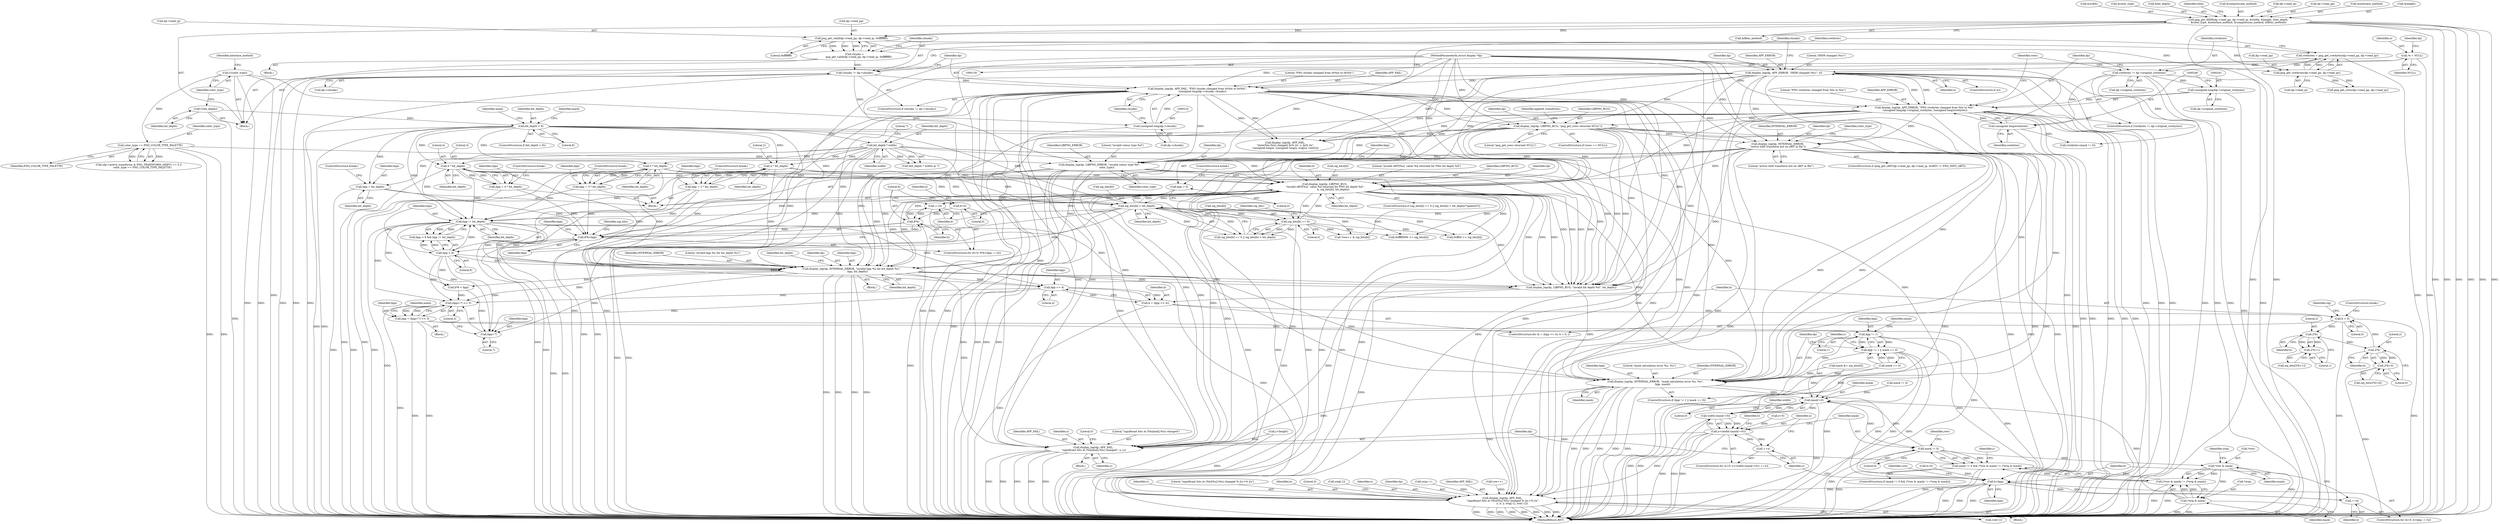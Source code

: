 digraph "1_Android_9d4853418ab2f754c2b63e091c29c5529b8b86ca_21@del" {
"1000592" [label="(Call,bpp >> 4)"];
"1000574" [label="(Call,bpp != bit_depth)"];
"1000571" [label="(Call,bpp < 8)"];
"1000540" [label="(Call,8*b<bpp)"];
"1000541" [label="(Call,8*b)"];
"1000545" [label="(Call,++b)"];
"1000560" [label="(Call,display_log(dp, LIBPNG_BUG,\n \"invalid sBIT[%u]  value %d returned for PNG bit depth %d\",\n                     b, sig_bits[b], bit_depth))"];
"1000188" [label="(Call,display_log(dp, APP_ERROR, \"IHDR changed (%s)\", e))"];
"1000131" [label="(MethodParameterIn,struct display *dp)"];
"1000143" [label="(Call,*e = NULL)"];
"1000421" [label="(Call,display_log(dp, INTERNAL_ERROR,\n \"active shift transform but no sBIT in file\"))"];
"1000211" [label="(Call,display_log(dp, APP_FAIL, \"PNG chunks changed from 0x%lx to 0x%lx\",\n             (unsigned long)dp->chunks, chunks))"];
"1000215" [label="(Call,(unsigned long)dp->chunks)"];
"1000206" [label="(Call,chunks != dp->chunks)"];
"1000195" [label="(Call,chunks =\n          png_get_valid(dp->read_pp, dp->read_ip, 0xffffffff))"];
"1000197" [label="(Call,png_get_valid(dp->read_pp, dp->read_ip, 0xffffffff))"];
"1000146" [label="(Call,png_get_IHDR(dp->read_pp, dp->read_ip, &width, &height, &bit_depth,\n &color_type, &interlace_method, &compression_method, &filter_method))"];
"1000236" [label="(Call,display_log(dp, APP_ERROR, \"PNG rowbytes changed from %lu to %lu\",\n (unsigned long)dp->original_rowbytes, (unsigned long)rowbytes))"];
"1000240" [label="(Call,(unsigned long)dp->original_rowbytes)"];
"1000231" [label="(Call,rowbytes != dp->original_rowbytes)"];
"1000221" [label="(Call,rowbytes = png_get_rowbytes(dp->read_pp, dp->read_ip))"];
"1000223" [label="(Call,png_get_rowbytes(dp->read_pp, dp->read_ip))"];
"1000245" [label="(Call,(unsigned long)rowbytes)"];
"1000284" [label="(Call,display_log(dp, LIBPNG_BUG, \"png_get_rows returned NULL\"))"];
"1000525" [label="(Call,display_log(dp, LIBPNG_ERROR, \"invalid colour type %d\",\n                  color_type))"];
"1000303" [label="(Call,color_type == PNG_COLOR_TYPE_PALETTE)"];
"1000178" [label="(Call,C(color_type))"];
"1000555" [label="(Call,sig_bits[b] > bit_depth)"];
"1000550" [label="(Call,sig_bits[b] == 0)"];
"1000457" [label="(Call,2 * bit_depth)"];
"1000261" [label="(Call,bit_depth < 8)"];
"1000176" [label="(Call,C(bit_depth))"];
"1000272" [label="(Call,bit_depth * width)"];
"1000520" [label="(Call,4 * bit_depth)"];
"1000485" [label="(Call,3 * bit_depth)"];
"1000537" [label="(Call,b=0)"];
"1000436" [label="(Call,bpp = bit_depth)"];
"1000530" [label="(Call,bpp = 0)"];
"1000518" [label="(Call,bpp = 4 * bit_depth)"];
"1000455" [label="(Call,bpp = 2 * bit_depth)"];
"1000483" [label="(Call,bpp = 3 * bit_depth)"];
"1000578" [label="(Call,display_log(dp, INTERNAL_ERROR, \"invalid bpp %u for bit_depth %u\",\n               bpp, bit_depth))"];
"1000590" [label="(Call,b = (bpp >> 4))"];
"1000595" [label="(Call,b > 0)"];
"1000613" [label="(Call,2*b)"];
"1000612" [label="(Call,2*b+1)"];
"1000624" [label="(Call,2*b)"];
"1000623" [label="(Call,2*b+0)"];
"1000729" [label="(Call,(bpp+7) >> 3)"];
"1000727" [label="(Call,bpp = (bpp+7) >> 3)"];
"1000746" [label="(Call,bpp != 1)"];
"1000745" [label="(Call,bpp != 1 || mask == 0)"];
"1000752" [label="(Call,display_log(dp, INTERNAL_ERROR, \"mask calculation error %u, %u\",\n                  bpp, mask))"];
"1000791" [label="(Call,mask!=0)"];
"1000789" [label="(Call,width-(mask!=0))"];
"1000787" [label="(Call,x<(width-(mask!=0)))"];
"1000794" [label="(Call,++x)"];
"1000825" [label="(Call,display_log(dp, APP_FAIL,\n \"significant bits at (%lu[%u],%lu) changed %.2x->%.2x\",\n                        x, b, y, orig[-1], row[-1]))"];
"1000857" [label="(Call,display_log(dp, APP_FAIL,\n \"significant bits at (%lu[end],%lu) changed\", x, y))"];
"1000844" [label="(Call,mask != 0)"];
"1000843" [label="(Call,mask != 0 && (*row & mask) != (*orig & mask))"];
"1000848" [label="(Call,*row & mask)"];
"1000847" [label="(Call,(*row & mask) != (*orig & mask))"];
"1000852" [label="(Call,*orig & mask)"];
"1000802" [label="(Call,b<bpp)"];
"1000805" [label="(Call,++b)"];
"1000730" [label="(Call,bpp+7)"];
"1000766" [label="(Identifier,y)"];
"1000736" [label="(Identifier,mask)"];
"1000790" [label="(Identifier,width)"];
"1000859" [label="(Identifier,APP_FAIL)"];
"1000145" [label="(Identifier,NULL)"];
"1000262" [label="(Identifier,bit_depth)"];
"1000857" [label="(Call,display_log(dp, APP_FAIL,\n \"significant bits at (%lu[end],%lu) changed\", x, y))"];
"1000424" [label="(Literal,\"active shift transform but no sBIT in file\")"];
"1000215" [label="(Call,(unsigned long)dp->chunks)"];
"1000193" [label="(Block,)"];
"1000201" [label="(Call,dp->read_ip)"];
"1000275" [label="(Literal,7)"];
"1000828" [label="(Literal,\"significant bits at (%lu[%u],%lu) changed %.2x->%.2x\")"];
"1000830" [label="(Identifier,b)"];
"1000841" [label="(Literal,0)"];
"1000272" [label="(Call,bit_depth * width)"];
"1000597" [label="(Literal,0)"];
"1000754" [label="(Identifier,INTERNAL_ERROR)"];
"1000576" [label="(Identifier,bit_depth)"];
"1000621" [label="(Call,sig_bits[2*b+0])"];
"1000530" [label="(Call,bpp = 0)"];
"1000639" [label="(Call,b*8 < bpp)"];
"1000580" [label="(Identifier,INTERNAL_ERROR)"];
"1000525" [label="(Call,display_log(dp, LIBPNG_ERROR, \"invalid colour type %d\",\n                  color_type))"];
"1000795" [label="(Identifier,x)"];
"1000574" [label="(Call,bpp != bit_depth)"];
"1000284" [label="(Call,display_log(dp, LIBPNG_BUG, \"png_get_rows returned NULL\"))"];
"1000798" [label="(ControlStructure,for (b=0; b<bpp; ++b))"];
"1000205" [label="(ControlStructure,if (chunks != dp->chunks))"];
"1000578" [label="(Call,display_log(dp, INTERNAL_ERROR, \"invalid bpp %u for bit_depth %u\",\n               bpp, bit_depth))"];
"1000153" [label="(Call,&width)"];
"1000231" [label="(Call,rowbytes != dp->original_rowbytes)"];
"1000529" [label="(Identifier,color_type)"];
"1000572" [label="(Identifier,bpp)"];
"1000564" [label="(Identifier,b)"];
"1000824" [label="(Block,)"];
"1000843" [label="(Call,mask != 0 && (*row & mask) != (*orig & mask))"];
"1000592" [label="(Call,bpp >> 4)"];
"1000196" [label="(Identifier,chunks)"];
"1000195" [label="(Call,chunks =\n          png_get_valid(dp->read_pp, dp->read_ip, 0xffffffff))"];
"1000540" [label="(Call,8*b<bpp)"];
"1000292" [label="(Identifier,applied_transforms)"];
"1000458" [label="(Literal,2)"];
"1000260" [label="(ControlStructure,if (bit_depth < 8))"];
"1000601" [label="(Identifier,sig)"];
"1000744" [label="(ControlStructure,if (bpp != 1 || mask == 0))"];
"1000728" [label="(Identifier,bpp)"];
"1000240" [label="(Call,(unsigned long)dp->original_rowbytes)"];
"1000858" [label="(Identifier,dp)"];
"1000188" [label="(Call,display_log(dp, APP_ERROR, \"IHDR changed (%s)\", e))"];
"1000749" [label="(Call,mask == 0)"];
"1000295" [label="(Call,(dp->active_transforms & PNG_TRANSFORM_SHIFT) == 0 ||\n         color_type == PNG_COLOR_TYPE_PALETTE)"];
"1000633" [label="(ControlStructure,break;)"];
"1000613" [label="(Call,2*b)"];
"1000627" [label="(Literal,0)"];
"1000756" [label="(Identifier,bpp)"];
"1000286" [label="(Identifier,LIBPNG_BUG)"];
"1000730" [label="(Call,bpp+7)"];
"1000224" [label="(Call,dp->read_pp)"];
"1000460" [label="(ControlStructure,break;)"];
"1000855" [label="(Identifier,mask)"];
"1000595" [label="(Call,b > 0)"];
"1000287" [label="(Literal,\"png_get_rows returned NULL\")"];
"1000813" [label="(Identifier,row)"];
"1000148" [label="(Identifier,dp)"];
"1000787" [label="(Call,x<(width-(mask!=0)))"];
"1000222" [label="(Identifier,rowbytes)"];
"1000549" [label="(Call,sig_bits[b] == 0 || sig_bits[b] > bit_depth)"];
"1000747" [label="(Identifier,bpp)"];
"1000832" [label="(Call,orig[-1])"];
"1000338" [label="(Call,rowbytes-(mask != 0))"];
"1000543" [label="(Identifier,b)"];
"1000146" [label="(Call,png_get_IHDR(dp->read_pp, dp->read_ip, &width, &height, &bit_depth,\n &color_type, &interlace_method, &compression_method, &filter_method))"];
"1000159" [label="(Call,&color_type)"];
"1000179" [label="(Identifier,color_type)"];
"1000614" [label="(Literal,2)"];
"1000157" [label="(Call,&bit_depth)"];
"1000733" [label="(Literal,3)"];
"1000143" [label="(Call,*e = NULL)"];
"1000178" [label="(Call,C(color_type))"];
"1000829" [label="(Identifier,x)"];
"1000727" [label="(Call,bpp = (bpp+7) >> 3)"];
"1000544" [label="(Identifier,bpp)"];
"1000242" [label="(Call,dp->original_rowbytes)"];
"1000208" [label="(Call,dp->chunks)"];
"1000861" [label="(Identifier,x)"];
"1000806" [label="(Identifier,b)"];
"1000438" [label="(Identifier,bit_depth)"];
"1000131" [label="(MethodParameterIn,struct display *dp)"];
"1000169" [label="(Identifier,item)"];
"1000554" [label="(Literal,0)"];
"1000551" [label="(Call,sig_bits[b])"];
"1000266" [label="(Identifier,mask)"];
"1000788" [label="(Identifier,x)"];
"1000810" [label="(Call,*row++ & sig_bits[b])"];
"1000847" [label="(Call,(*row & mask) != (*orig & mask))"];
"1000755" [label="(Literal,\"mask calculation error %u, %u\")"];
"1000793" [label="(Literal,0)"];
"1000625" [label="(Literal,2)"];
"1000426" [label="(Identifier,color_type)"];
"1000799" [label="(Call,b=0)"];
"1000581" [label="(Literal,\"invalid bpp %u for bit_depth %u\")"];
"1000836" [label="(Call,row[-1])"];
"1000568" [label="(Identifier,bit_depth)"];
"1000457" [label="(Call,2 * bit_depth)"];
"1000624" [label="(Call,2*b)"];
"1000214" [label="(Literal,\"PNG chunks changed from 0x%lx to 0x%lx\")"];
"1000760" [label="(Identifier,y)"];
"1000304" [label="(Identifier,color_type)"];
"1000735" [label="(Call,mask != 0)"];
"1000181" [label="(Identifier,interlace_method)"];
"1000483" [label="(Call,bpp = 3 * bit_depth)"];
"1000864" [label="(Literal,0)"];
"1000548" [label="(ControlStructure,if (sig_bits[b] == 0 || sig_bits[b] > bit_depth/*!palette*/))"];
"1000459" [label="(Identifier,bit_depth)"];
"1000860" [label="(Literal,\"significant bits at (%lu[end],%lu) changed\")"];
"1000616" [label="(Literal,1)"];
"1000251" [label="(Identifier,rows)"];
"1000556" [label="(Call,sig_bits[b])"];
"1000261" [label="(Call,bit_depth < 8)"];
"1000615" [label="(Identifier,b)"];
"1000421" [label="(Call,display_log(dp, INTERNAL_ERROR,\n \"active shift transform but no sBIT in file\"))"];
"1000232" [label="(Identifier,rowbytes)"];
"1000753" [label="(Identifier,dp)"];
"1000485" [label="(Call,3 * bit_depth)"];
"1000789" [label="(Call,width-(mask!=0))"];
"1000825" [label="(Call,display_log(dp, APP_FAIL,\n \"significant bits at (%lu[%u],%lu) changed %.2x->%.2x\",\n                        x, b, y, orig[-1], row[-1]))"];
"1000236" [label="(Call,display_log(dp, APP_ERROR, \"PNG rowbytes changed from %lu to %lu\",\n (unsigned long)dp->original_rowbytes, (unsigned long)rowbytes))"];
"1000198" [label="(Call,dp->read_pp)"];
"1000851" [label="(Identifier,mask)"];
"1000853" [label="(Call,*orig)"];
"1000826" [label="(Identifier,dp)"];
"1000819" [label="(Call,orig++)"];
"1000271" [label="(Call,(bit_depth * width) & 7)"];
"1000305" [label="(Identifier,PNG_COLOR_TYPE_PALETTE)"];
"1000583" [label="(Identifier,bit_depth)"];
"1000528" [label="(Literal,\"invalid colour type %d\")"];
"1000850" [label="(Identifier,row)"];
"1000197" [label="(Call,png_get_valid(dp->read_pp, dp->read_ip, 0xffffffff))"];
"1000247" [label="(Identifier,rowbytes)"];
"1000280" [label="(ControlStructure,if (rows == NULL))"];
"1000604" [label="(Call,0xffff0000 >> sig_bits[b])"];
"1000623" [label="(Call,2*b+0)"];
"1000206" [label="(Call,chunks != dp->chunks)"];
"1000844" [label="(Call,mask != 0)"];
"1000827" [label="(Identifier,APP_FAIL)"];
"1000812" [label="(Call,row++)"];
"1000538" [label="(Identifier,b)"];
"1000536" [label="(ControlStructure,for (b=0; 8*b<bpp; ++b))"];
"1000484" [label="(Identifier,bpp)"];
"1000846" [label="(Literal,0)"];
"1000439" [label="(ControlStructure,break;)"];
"1000409" [label="(ControlStructure,if (png_get_sBIT(dp->read_pp, dp->read_ip, &sBIT) != PNG_INFO_sBIT))"];
"1000165" [label="(Call,&filter_method)"];
"1000486" [label="(Literal,3)"];
"1000211" [label="(Call,display_log(dp, APP_FAIL, \"PNG chunks changed from 0x%lx to 0x%lx\",\n             (unsigned long)dp->chunks, chunks))"];
"1000278" [label="(Identifier,mask)"];
"1000220" [label="(Identifier,chunks)"];
"1000207" [label="(Identifier,chunks)"];
"1000238" [label="(Identifier,APP_ERROR)"];
"1000577" [label="(Block,)"];
"1000585" [label="(Identifier,bit_depth)"];
"1000190" [label="(Identifier,APP_ERROR)"];
"1000204" [label="(Literal,0xffffffff)"];
"1000523" [label="(ControlStructure,break;)"];
"1000589" [label="(ControlStructure,for (b = (bpp >> 4); b > 0; ))"];
"1000427" [label="(Block,)"];
"1000571" [label="(Call,bpp < 8)"];
"1000542" [label="(Literal,8)"];
"1000423" [label="(Identifier,INTERNAL_ERROR)"];
"1000163" [label="(Call,&compression_method)"];
"1000555" [label="(Call,sig_bits[b] > bit_depth)"];
"1000748" [label="(Literal,1)"];
"1000596" [label="(Identifier,b)"];
"1000745" [label="(Call,bpp != 1 || mask == 0)"];
"1000573" [label="(Literal,8)"];
"1000192" [label="(Identifier,e)"];
"1000533" [label="(ControlStructure,break;)"];
"1000531" [label="(Identifier,bpp)"];
"1000565" [label="(Call,sig_bits[b])"];
"1000223" [label="(Call,png_get_rowbytes(dp->read_pp, dp->read_ip))"];
"1000191" [label="(Literal,\"IHDR changed (%s)\")"];
"1000150" [label="(Call,dp->read_ip)"];
"1000579" [label="(Identifier,dp)"];
"1000593" [label="(Identifier,bpp)"];
"1000746" [label="(Call,bpp != 1)"];
"1000487" [label="(Identifier,bit_depth)"];
"1000522" [label="(Identifier,bit_depth)"];
"1000800" [label="(Identifier,b)"];
"1000245" [label="(Call,(unsigned long)rowbytes)"];
"1000147" [label="(Call,dp->read_pp)"];
"1000559" [label="(Identifier,bit_depth)"];
"1000303" [label="(Call,color_type == PNG_COLOR_TYPE_PALETTE)"];
"1000563" [label="(Literal,\"invalid sBIT[%u]  value %d returned for PNG bit depth %d\")"];
"1000792" [label="(Identifier,mask)"];
"1000842" [label="(ControlStructure,if (mask != 0 && (*row & mask) != (*orig & mask)))"];
"1000594" [label="(Literal,4)"];
"1000750" [label="(Identifier,mask)"];
"1000217" [label="(Call,dp->chunks)"];
"1000212" [label="(Identifier,dp)"];
"1000867" [label="(MethodReturn,RET)"];
"1000852" [label="(Call,*orig & mask)"];
"1000854" [label="(Identifier,orig)"];
"1000133" [label="(Block,)"];
"1000546" [label="(Identifier,b)"];
"1000848" [label="(Call,*row & mask)"];
"1000404" [label="(Block,)"];
"1000831" [label="(Identifier,y)"];
"1000537" [label="(Call,b=0)"];
"1000612" [label="(Call,2*b+1)"];
"1000652" [label="(Call,0xff00 >> sig_bits[b])"];
"1000626" [label="(Identifier,b)"];
"1000582" [label="(Identifier,bpp)"];
"1000422" [label="(Identifier,dp)"];
"1000794" [label="(Call,++x)"];
"1000575" [label="(Identifier,bpp)"];
"1000849" [label="(Call,*row)"];
"1000803" [label="(Identifier,b)"];
"1000805" [label="(Call,++b)"];
"1000488" [label="(ControlStructure,break;)"];
"1000526" [label="(Identifier,dp)"];
"1000752" [label="(Call,display_log(dp, INTERNAL_ERROR, \"mask calculation error %u, %u\",\n                  bpp, mask))"];
"1000233" [label="(Call,dp->original_rowbytes)"];
"1000610" [label="(Call,sig_bits[2*b+1])"];
"1000739" [label="(Call,mask &= sig_bits[0])"];
"1000437" [label="(Identifier,bpp)"];
"1000527" [label="(Identifier,LIBPNG_ERROR)"];
"1000545" [label="(Call,++b)"];
"1000562" [label="(Identifier,LIBPNG_BUG)"];
"1000176" [label="(Call,C(bit_depth))"];
"1000213" [label="(Identifier,APP_FAIL)"];
"1000455" [label="(Call,bpp = 2 * bit_depth)"];
"1000456" [label="(Identifier,bpp)"];
"1000273" [label="(Identifier,bit_depth)"];
"1000731" [label="(Identifier,bpp)"];
"1000385" [label="(Call,display_log(dp, APP_FAIL,\n \"byte(%lu,%lu) changed 0x%.2x -> 0x%.2x\",\n (unsigned long)x, (unsigned long)y, orig[x], row[x]))"];
"1000856" [label="(Block,)"];
"1000230" [label="(ControlStructure,if (rowbytes != dp->original_rowbytes))"];
"1000436" [label="(Call,bpp = bit_depth)"];
"1000227" [label="(Call,dp->read_ip)"];
"1000252" [label="(Call,png_get_rows(dp->read_pp, dp->read_ip))"];
"1000539" [label="(Literal,0)"];
"1000802" [label="(Call,b<bpp)"];
"1000729" [label="(Call,(bpp+7) >> 3)"];
"1000189" [label="(Identifier,dp)"];
"1000783" [label="(ControlStructure,for (x=0; x<(width-(mask!=0)); ++x))"];
"1000263" [label="(Literal,8)"];
"1000274" [label="(Identifier,width)"];
"1000541" [label="(Call,8*b)"];
"1000144" [label="(Identifier,e)"];
"1000520" [label="(Call,4 * bit_depth)"];
"1000519" [label="(Identifier,bpp)"];
"1000161" [label="(Call,&interlace_method)"];
"1000552" [label="(Identifier,sig_bits)"];
"1000570" [label="(Call,bpp < 8 && bpp != bit_depth)"];
"1000591" [label="(Identifier,b)"];
"1000239" [label="(Literal,\"PNG rowbytes changed from %lu to %lu\")"];
"1000557" [label="(Identifier,sig_bits)"];
"1000186" [label="(ControlStructure,if (e))"];
"1000550" [label="(Call,sig_bits[b] == 0)"];
"1000285" [label="(Identifier,dp)"];
"1000804" [label="(Identifier,bpp)"];
"1000757" [label="(Identifier,mask)"];
"1000237" [label="(Identifier,dp)"];
"1000762" [label="(Call,y<height)"];
"1000532" [label="(Literal,0)"];
"1000784" [label="(Call,x=0)"];
"1000721" [label="(Call,display_log(dp, LIBPNG_BUG, \"invalid bit depth %d\", bit_depth))"];
"1000221" [label="(Call,rowbytes = png_get_rowbytes(dp->read_pp, dp->read_ip))"];
"1000560" [label="(Call,display_log(dp, LIBPNG_BUG,\n \"invalid sBIT[%u]  value %d returned for PNG bit depth %d\",\n                     b, sig_bits[b], bit_depth))"];
"1000518" [label="(Call,bpp = 4 * bit_depth)"];
"1000177" [label="(Identifier,bit_depth)"];
"1000862" [label="(Identifier,y)"];
"1000732" [label="(Literal,7)"];
"1000521" [label="(Literal,4)"];
"1000590" [label="(Call,b = (bpp >> 4))"];
"1000791" [label="(Call,mask!=0)"];
"1000155" [label="(Call,&height)"];
"1000561" [label="(Identifier,dp)"];
"1000845" [label="(Identifier,mask)"];
"1000592" -> "1000590"  [label="AST: "];
"1000592" -> "1000594"  [label="CFG: "];
"1000593" -> "1000592"  [label="AST: "];
"1000594" -> "1000592"  [label="AST: "];
"1000590" -> "1000592"  [label="CFG: "];
"1000592" -> "1000590"  [label="DDG: "];
"1000592" -> "1000590"  [label="DDG: "];
"1000574" -> "1000592"  [label="DDG: "];
"1000578" -> "1000592"  [label="DDG: "];
"1000571" -> "1000592"  [label="DDG: "];
"1000592" -> "1000729"  [label="DDG: "];
"1000592" -> "1000730"  [label="DDG: "];
"1000574" -> "1000570"  [label="AST: "];
"1000574" -> "1000576"  [label="CFG: "];
"1000575" -> "1000574"  [label="AST: "];
"1000576" -> "1000574"  [label="AST: "];
"1000570" -> "1000574"  [label="CFG: "];
"1000574" -> "1000867"  [label="DDG: "];
"1000574" -> "1000570"  [label="DDG: "];
"1000574" -> "1000570"  [label="DDG: "];
"1000571" -> "1000574"  [label="DDG: "];
"1000457" -> "1000574"  [label="DDG: "];
"1000560" -> "1000574"  [label="DDG: "];
"1000520" -> "1000574"  [label="DDG: "];
"1000555" -> "1000574"  [label="DDG: "];
"1000261" -> "1000574"  [label="DDG: "];
"1000272" -> "1000574"  [label="DDG: "];
"1000485" -> "1000574"  [label="DDG: "];
"1000574" -> "1000578"  [label="DDG: "];
"1000574" -> "1000578"  [label="DDG: "];
"1000574" -> "1000639"  [label="DDG: "];
"1000574" -> "1000721"  [label="DDG: "];
"1000574" -> "1000729"  [label="DDG: "];
"1000574" -> "1000730"  [label="DDG: "];
"1000571" -> "1000570"  [label="AST: "];
"1000571" -> "1000573"  [label="CFG: "];
"1000572" -> "1000571"  [label="AST: "];
"1000573" -> "1000571"  [label="AST: "];
"1000575" -> "1000571"  [label="CFG: "];
"1000570" -> "1000571"  [label="CFG: "];
"1000571" -> "1000570"  [label="DDG: "];
"1000571" -> "1000570"  [label="DDG: "];
"1000540" -> "1000571"  [label="DDG: "];
"1000571" -> "1000578"  [label="DDG: "];
"1000571" -> "1000639"  [label="DDG: "];
"1000571" -> "1000729"  [label="DDG: "];
"1000571" -> "1000730"  [label="DDG: "];
"1000540" -> "1000536"  [label="AST: "];
"1000540" -> "1000544"  [label="CFG: "];
"1000541" -> "1000540"  [label="AST: "];
"1000544" -> "1000540"  [label="AST: "];
"1000552" -> "1000540"  [label="CFG: "];
"1000572" -> "1000540"  [label="CFG: "];
"1000540" -> "1000867"  [label="DDG: "];
"1000540" -> "1000867"  [label="DDG: "];
"1000541" -> "1000540"  [label="DDG: "];
"1000541" -> "1000540"  [label="DDG: "];
"1000436" -> "1000540"  [label="DDG: "];
"1000530" -> "1000540"  [label="DDG: "];
"1000518" -> "1000540"  [label="DDG: "];
"1000455" -> "1000540"  [label="DDG: "];
"1000483" -> "1000540"  [label="DDG: "];
"1000541" -> "1000543"  [label="CFG: "];
"1000542" -> "1000541"  [label="AST: "];
"1000543" -> "1000541"  [label="AST: "];
"1000544" -> "1000541"  [label="CFG: "];
"1000541" -> "1000867"  [label="DDG: "];
"1000545" -> "1000541"  [label="DDG: "];
"1000537" -> "1000541"  [label="DDG: "];
"1000541" -> "1000545"  [label="DDG: "];
"1000541" -> "1000560"  [label="DDG: "];
"1000545" -> "1000536"  [label="AST: "];
"1000545" -> "1000546"  [label="CFG: "];
"1000546" -> "1000545"  [label="AST: "];
"1000542" -> "1000545"  [label="CFG: "];
"1000560" -> "1000545"  [label="DDG: "];
"1000560" -> "1000548"  [label="AST: "];
"1000560" -> "1000568"  [label="CFG: "];
"1000561" -> "1000560"  [label="AST: "];
"1000562" -> "1000560"  [label="AST: "];
"1000563" -> "1000560"  [label="AST: "];
"1000564" -> "1000560"  [label="AST: "];
"1000565" -> "1000560"  [label="AST: "];
"1000568" -> "1000560"  [label="AST: "];
"1000546" -> "1000560"  [label="CFG: "];
"1000560" -> "1000867"  [label="DDG: "];
"1000560" -> "1000867"  [label="DDG: "];
"1000560" -> "1000867"  [label="DDG: "];
"1000560" -> "1000867"  [label="DDG: "];
"1000560" -> "1000867"  [label="DDG: "];
"1000560" -> "1000550"  [label="DDG: "];
"1000560" -> "1000555"  [label="DDG: "];
"1000188" -> "1000560"  [label="DDG: "];
"1000421" -> "1000560"  [label="DDG: "];
"1000525" -> "1000560"  [label="DDG: "];
"1000211" -> "1000560"  [label="DDG: "];
"1000236" -> "1000560"  [label="DDG: "];
"1000284" -> "1000560"  [label="DDG: "];
"1000284" -> "1000560"  [label="DDG: "];
"1000131" -> "1000560"  [label="DDG: "];
"1000555" -> "1000560"  [label="DDG: "];
"1000555" -> "1000560"  [label="DDG: "];
"1000550" -> "1000560"  [label="DDG: "];
"1000457" -> "1000560"  [label="DDG: "];
"1000520" -> "1000560"  [label="DDG: "];
"1000261" -> "1000560"  [label="DDG: "];
"1000272" -> "1000560"  [label="DDG: "];
"1000485" -> "1000560"  [label="DDG: "];
"1000560" -> "1000578"  [label="DDG: "];
"1000560" -> "1000578"  [label="DDG: "];
"1000560" -> "1000604"  [label="DDG: "];
"1000560" -> "1000652"  [label="DDG: "];
"1000560" -> "1000721"  [label="DDG: "];
"1000560" -> "1000721"  [label="DDG: "];
"1000560" -> "1000721"  [label="DDG: "];
"1000560" -> "1000752"  [label="DDG: "];
"1000560" -> "1000810"  [label="DDG: "];
"1000560" -> "1000825"  [label="DDG: "];
"1000560" -> "1000857"  [label="DDG: "];
"1000188" -> "1000186"  [label="AST: "];
"1000188" -> "1000192"  [label="CFG: "];
"1000189" -> "1000188"  [label="AST: "];
"1000190" -> "1000188"  [label="AST: "];
"1000191" -> "1000188"  [label="AST: "];
"1000192" -> "1000188"  [label="AST: "];
"1000196" -> "1000188"  [label="CFG: "];
"1000188" -> "1000867"  [label="DDG: "];
"1000188" -> "1000867"  [label="DDG: "];
"1000188" -> "1000867"  [label="DDG: "];
"1000188" -> "1000867"  [label="DDG: "];
"1000131" -> "1000188"  [label="DDG: "];
"1000143" -> "1000188"  [label="DDG: "];
"1000188" -> "1000211"  [label="DDG: "];
"1000188" -> "1000236"  [label="DDG: "];
"1000188" -> "1000236"  [label="DDG: "];
"1000188" -> "1000284"  [label="DDG: "];
"1000188" -> "1000385"  [label="DDG: "];
"1000188" -> "1000421"  [label="DDG: "];
"1000188" -> "1000525"  [label="DDG: "];
"1000188" -> "1000578"  [label="DDG: "];
"1000188" -> "1000721"  [label="DDG: "];
"1000188" -> "1000752"  [label="DDG: "];
"1000188" -> "1000825"  [label="DDG: "];
"1000188" -> "1000857"  [label="DDG: "];
"1000131" -> "1000130"  [label="AST: "];
"1000131" -> "1000867"  [label="DDG: "];
"1000131" -> "1000211"  [label="DDG: "];
"1000131" -> "1000236"  [label="DDG: "];
"1000131" -> "1000284"  [label="DDG: "];
"1000131" -> "1000385"  [label="DDG: "];
"1000131" -> "1000421"  [label="DDG: "];
"1000131" -> "1000525"  [label="DDG: "];
"1000131" -> "1000578"  [label="DDG: "];
"1000131" -> "1000721"  [label="DDG: "];
"1000131" -> "1000752"  [label="DDG: "];
"1000131" -> "1000825"  [label="DDG: "];
"1000131" -> "1000857"  [label="DDG: "];
"1000143" -> "1000133"  [label="AST: "];
"1000143" -> "1000145"  [label="CFG: "];
"1000144" -> "1000143"  [label="AST: "];
"1000145" -> "1000143"  [label="AST: "];
"1000148" -> "1000143"  [label="CFG: "];
"1000143" -> "1000867"  [label="DDG: "];
"1000421" -> "1000409"  [label="AST: "];
"1000421" -> "1000424"  [label="CFG: "];
"1000422" -> "1000421"  [label="AST: "];
"1000423" -> "1000421"  [label="AST: "];
"1000424" -> "1000421"  [label="AST: "];
"1000426" -> "1000421"  [label="CFG: "];
"1000421" -> "1000867"  [label="DDG: "];
"1000421" -> "1000867"  [label="DDG: "];
"1000421" -> "1000867"  [label="DDG: "];
"1000211" -> "1000421"  [label="DDG: "];
"1000236" -> "1000421"  [label="DDG: "];
"1000284" -> "1000421"  [label="DDG: "];
"1000421" -> "1000525"  [label="DDG: "];
"1000421" -> "1000578"  [label="DDG: "];
"1000421" -> "1000578"  [label="DDG: "];
"1000421" -> "1000721"  [label="DDG: "];
"1000421" -> "1000752"  [label="DDG: "];
"1000421" -> "1000752"  [label="DDG: "];
"1000421" -> "1000825"  [label="DDG: "];
"1000421" -> "1000857"  [label="DDG: "];
"1000211" -> "1000205"  [label="AST: "];
"1000211" -> "1000220"  [label="CFG: "];
"1000212" -> "1000211"  [label="AST: "];
"1000213" -> "1000211"  [label="AST: "];
"1000214" -> "1000211"  [label="AST: "];
"1000215" -> "1000211"  [label="AST: "];
"1000220" -> "1000211"  [label="AST: "];
"1000222" -> "1000211"  [label="CFG: "];
"1000211" -> "1000867"  [label="DDG: "];
"1000211" -> "1000867"  [label="DDG: "];
"1000211" -> "1000867"  [label="DDG: "];
"1000211" -> "1000867"  [label="DDG: "];
"1000211" -> "1000867"  [label="DDG: "];
"1000215" -> "1000211"  [label="DDG: "];
"1000206" -> "1000211"  [label="DDG: "];
"1000211" -> "1000236"  [label="DDG: "];
"1000211" -> "1000284"  [label="DDG: "];
"1000211" -> "1000385"  [label="DDG: "];
"1000211" -> "1000385"  [label="DDG: "];
"1000211" -> "1000525"  [label="DDG: "];
"1000211" -> "1000578"  [label="DDG: "];
"1000211" -> "1000721"  [label="DDG: "];
"1000211" -> "1000752"  [label="DDG: "];
"1000211" -> "1000825"  [label="DDG: "];
"1000211" -> "1000825"  [label="DDG: "];
"1000211" -> "1000857"  [label="DDG: "];
"1000211" -> "1000857"  [label="DDG: "];
"1000215" -> "1000217"  [label="CFG: "];
"1000216" -> "1000215"  [label="AST: "];
"1000217" -> "1000215"  [label="AST: "];
"1000220" -> "1000215"  [label="CFG: "];
"1000215" -> "1000867"  [label="DDG: "];
"1000206" -> "1000215"  [label="DDG: "];
"1000206" -> "1000205"  [label="AST: "];
"1000206" -> "1000208"  [label="CFG: "];
"1000207" -> "1000206"  [label="AST: "];
"1000208" -> "1000206"  [label="AST: "];
"1000212" -> "1000206"  [label="CFG: "];
"1000222" -> "1000206"  [label="CFG: "];
"1000206" -> "1000867"  [label="DDG: "];
"1000206" -> "1000867"  [label="DDG: "];
"1000206" -> "1000867"  [label="DDG: "];
"1000195" -> "1000206"  [label="DDG: "];
"1000195" -> "1000193"  [label="AST: "];
"1000195" -> "1000197"  [label="CFG: "];
"1000196" -> "1000195"  [label="AST: "];
"1000197" -> "1000195"  [label="AST: "];
"1000207" -> "1000195"  [label="CFG: "];
"1000195" -> "1000867"  [label="DDG: "];
"1000197" -> "1000195"  [label="DDG: "];
"1000197" -> "1000195"  [label="DDG: "];
"1000197" -> "1000195"  [label="DDG: "];
"1000197" -> "1000204"  [label="CFG: "];
"1000198" -> "1000197"  [label="AST: "];
"1000201" -> "1000197"  [label="AST: "];
"1000204" -> "1000197"  [label="AST: "];
"1000146" -> "1000197"  [label="DDG: "];
"1000146" -> "1000197"  [label="DDG: "];
"1000197" -> "1000223"  [label="DDG: "];
"1000197" -> "1000223"  [label="DDG: "];
"1000146" -> "1000133"  [label="AST: "];
"1000146" -> "1000165"  [label="CFG: "];
"1000147" -> "1000146"  [label="AST: "];
"1000150" -> "1000146"  [label="AST: "];
"1000153" -> "1000146"  [label="AST: "];
"1000155" -> "1000146"  [label="AST: "];
"1000157" -> "1000146"  [label="AST: "];
"1000159" -> "1000146"  [label="AST: "];
"1000161" -> "1000146"  [label="AST: "];
"1000163" -> "1000146"  [label="AST: "];
"1000165" -> "1000146"  [label="AST: "];
"1000169" -> "1000146"  [label="CFG: "];
"1000146" -> "1000867"  [label="DDG: "];
"1000146" -> "1000867"  [label="DDG: "];
"1000146" -> "1000867"  [label="DDG: "];
"1000146" -> "1000867"  [label="DDG: "];
"1000146" -> "1000867"  [label="DDG: "];
"1000146" -> "1000867"  [label="DDG: "];
"1000146" -> "1000867"  [label="DDG: "];
"1000146" -> "1000867"  [label="DDG: "];
"1000236" -> "1000230"  [label="AST: "];
"1000236" -> "1000245"  [label="CFG: "];
"1000237" -> "1000236"  [label="AST: "];
"1000238" -> "1000236"  [label="AST: "];
"1000239" -> "1000236"  [label="AST: "];
"1000240" -> "1000236"  [label="AST: "];
"1000245" -> "1000236"  [label="AST: "];
"1000251" -> "1000236"  [label="CFG: "];
"1000236" -> "1000867"  [label="DDG: "];
"1000236" -> "1000867"  [label="DDG: "];
"1000236" -> "1000867"  [label="DDG: "];
"1000236" -> "1000867"  [label="DDG: "];
"1000236" -> "1000867"  [label="DDG: "];
"1000240" -> "1000236"  [label="DDG: "];
"1000245" -> "1000236"  [label="DDG: "];
"1000236" -> "1000284"  [label="DDG: "];
"1000236" -> "1000385"  [label="DDG: "];
"1000236" -> "1000525"  [label="DDG: "];
"1000236" -> "1000578"  [label="DDG: "];
"1000236" -> "1000721"  [label="DDG: "];
"1000236" -> "1000752"  [label="DDG: "];
"1000236" -> "1000825"  [label="DDG: "];
"1000236" -> "1000857"  [label="DDG: "];
"1000240" -> "1000242"  [label="CFG: "];
"1000241" -> "1000240"  [label="AST: "];
"1000242" -> "1000240"  [label="AST: "];
"1000246" -> "1000240"  [label="CFG: "];
"1000240" -> "1000867"  [label="DDG: "];
"1000231" -> "1000240"  [label="DDG: "];
"1000231" -> "1000230"  [label="AST: "];
"1000231" -> "1000233"  [label="CFG: "];
"1000232" -> "1000231"  [label="AST: "];
"1000233" -> "1000231"  [label="AST: "];
"1000237" -> "1000231"  [label="CFG: "];
"1000251" -> "1000231"  [label="CFG: "];
"1000231" -> "1000867"  [label="DDG: "];
"1000231" -> "1000867"  [label="DDG: "];
"1000231" -> "1000867"  [label="DDG: "];
"1000221" -> "1000231"  [label="DDG: "];
"1000231" -> "1000245"  [label="DDG: "];
"1000231" -> "1000338"  [label="DDG: "];
"1000221" -> "1000133"  [label="AST: "];
"1000221" -> "1000223"  [label="CFG: "];
"1000222" -> "1000221"  [label="AST: "];
"1000223" -> "1000221"  [label="AST: "];
"1000232" -> "1000221"  [label="CFG: "];
"1000221" -> "1000867"  [label="DDG: "];
"1000223" -> "1000221"  [label="DDG: "];
"1000223" -> "1000221"  [label="DDG: "];
"1000223" -> "1000227"  [label="CFG: "];
"1000224" -> "1000223"  [label="AST: "];
"1000227" -> "1000223"  [label="AST: "];
"1000223" -> "1000252"  [label="DDG: "];
"1000223" -> "1000252"  [label="DDG: "];
"1000245" -> "1000247"  [label="CFG: "];
"1000246" -> "1000245"  [label="AST: "];
"1000247" -> "1000245"  [label="AST: "];
"1000245" -> "1000867"  [label="DDG: "];
"1000245" -> "1000338"  [label="DDG: "];
"1000284" -> "1000280"  [label="AST: "];
"1000284" -> "1000287"  [label="CFG: "];
"1000285" -> "1000284"  [label="AST: "];
"1000286" -> "1000284"  [label="AST: "];
"1000287" -> "1000284"  [label="AST: "];
"1000292" -> "1000284"  [label="CFG: "];
"1000284" -> "1000867"  [label="DDG: "];
"1000284" -> "1000867"  [label="DDG: "];
"1000284" -> "1000867"  [label="DDG: "];
"1000284" -> "1000385"  [label="DDG: "];
"1000284" -> "1000525"  [label="DDG: "];
"1000284" -> "1000578"  [label="DDG: "];
"1000284" -> "1000721"  [label="DDG: "];
"1000284" -> "1000721"  [label="DDG: "];
"1000284" -> "1000752"  [label="DDG: "];
"1000284" -> "1000825"  [label="DDG: "];
"1000284" -> "1000857"  [label="DDG: "];
"1000525" -> "1000427"  [label="AST: "];
"1000525" -> "1000529"  [label="CFG: "];
"1000526" -> "1000525"  [label="AST: "];
"1000527" -> "1000525"  [label="AST: "];
"1000528" -> "1000525"  [label="AST: "];
"1000529" -> "1000525"  [label="AST: "];
"1000531" -> "1000525"  [label="CFG: "];
"1000525" -> "1000867"  [label="DDG: "];
"1000525" -> "1000867"  [label="DDG: "];
"1000525" -> "1000867"  [label="DDG: "];
"1000525" -> "1000867"  [label="DDG: "];
"1000303" -> "1000525"  [label="DDG: "];
"1000178" -> "1000525"  [label="DDG: "];
"1000525" -> "1000578"  [label="DDG: "];
"1000525" -> "1000721"  [label="DDG: "];
"1000525" -> "1000752"  [label="DDG: "];
"1000525" -> "1000825"  [label="DDG: "];
"1000525" -> "1000857"  [label="DDG: "];
"1000303" -> "1000295"  [label="AST: "];
"1000303" -> "1000305"  [label="CFG: "];
"1000304" -> "1000303"  [label="AST: "];
"1000305" -> "1000303"  [label="AST: "];
"1000295" -> "1000303"  [label="CFG: "];
"1000303" -> "1000867"  [label="DDG: "];
"1000303" -> "1000867"  [label="DDG: "];
"1000303" -> "1000295"  [label="DDG: "];
"1000303" -> "1000295"  [label="DDG: "];
"1000178" -> "1000303"  [label="DDG: "];
"1000178" -> "1000133"  [label="AST: "];
"1000178" -> "1000179"  [label="CFG: "];
"1000179" -> "1000178"  [label="AST: "];
"1000181" -> "1000178"  [label="CFG: "];
"1000178" -> "1000867"  [label="DDG: "];
"1000178" -> "1000867"  [label="DDG: "];
"1000555" -> "1000549"  [label="AST: "];
"1000555" -> "1000559"  [label="CFG: "];
"1000556" -> "1000555"  [label="AST: "];
"1000559" -> "1000555"  [label="AST: "];
"1000549" -> "1000555"  [label="CFG: "];
"1000555" -> "1000867"  [label="DDG: "];
"1000555" -> "1000867"  [label="DDG: "];
"1000555" -> "1000550"  [label="DDG: "];
"1000555" -> "1000549"  [label="DDG: "];
"1000555" -> "1000549"  [label="DDG: "];
"1000550" -> "1000555"  [label="DDG: "];
"1000457" -> "1000555"  [label="DDG: "];
"1000520" -> "1000555"  [label="DDG: "];
"1000261" -> "1000555"  [label="DDG: "];
"1000272" -> "1000555"  [label="DDG: "];
"1000485" -> "1000555"  [label="DDG: "];
"1000555" -> "1000578"  [label="DDG: "];
"1000555" -> "1000604"  [label="DDG: "];
"1000555" -> "1000652"  [label="DDG: "];
"1000555" -> "1000721"  [label="DDG: "];
"1000555" -> "1000810"  [label="DDG: "];
"1000550" -> "1000549"  [label="AST: "];
"1000550" -> "1000554"  [label="CFG: "];
"1000551" -> "1000550"  [label="AST: "];
"1000554" -> "1000550"  [label="AST: "];
"1000557" -> "1000550"  [label="CFG: "];
"1000549" -> "1000550"  [label="CFG: "];
"1000550" -> "1000867"  [label="DDG: "];
"1000550" -> "1000549"  [label="DDG: "];
"1000550" -> "1000549"  [label="DDG: "];
"1000550" -> "1000604"  [label="DDG: "];
"1000550" -> "1000652"  [label="DDG: "];
"1000550" -> "1000810"  [label="DDG: "];
"1000457" -> "1000455"  [label="AST: "];
"1000457" -> "1000459"  [label="CFG: "];
"1000458" -> "1000457"  [label="AST: "];
"1000459" -> "1000457"  [label="AST: "];
"1000455" -> "1000457"  [label="CFG: "];
"1000457" -> "1000867"  [label="DDG: "];
"1000457" -> "1000455"  [label="DDG: "];
"1000457" -> "1000455"  [label="DDG: "];
"1000261" -> "1000457"  [label="DDG: "];
"1000272" -> "1000457"  [label="DDG: "];
"1000457" -> "1000578"  [label="DDG: "];
"1000457" -> "1000721"  [label="DDG: "];
"1000261" -> "1000260"  [label="AST: "];
"1000261" -> "1000263"  [label="CFG: "];
"1000262" -> "1000261"  [label="AST: "];
"1000263" -> "1000261"  [label="AST: "];
"1000266" -> "1000261"  [label="CFG: "];
"1000278" -> "1000261"  [label="CFG: "];
"1000261" -> "1000867"  [label="DDG: "];
"1000261" -> "1000867"  [label="DDG: "];
"1000176" -> "1000261"  [label="DDG: "];
"1000261" -> "1000272"  [label="DDG: "];
"1000261" -> "1000436"  [label="DDG: "];
"1000261" -> "1000485"  [label="DDG: "];
"1000261" -> "1000520"  [label="DDG: "];
"1000261" -> "1000578"  [label="DDG: "];
"1000261" -> "1000721"  [label="DDG: "];
"1000176" -> "1000133"  [label="AST: "];
"1000176" -> "1000177"  [label="CFG: "];
"1000177" -> "1000176"  [label="AST: "];
"1000179" -> "1000176"  [label="CFG: "];
"1000176" -> "1000867"  [label="DDG: "];
"1000272" -> "1000271"  [label="AST: "];
"1000272" -> "1000274"  [label="CFG: "];
"1000273" -> "1000272"  [label="AST: "];
"1000274" -> "1000272"  [label="AST: "];
"1000275" -> "1000272"  [label="CFG: "];
"1000272" -> "1000867"  [label="DDG: "];
"1000272" -> "1000867"  [label="DDG: "];
"1000272" -> "1000271"  [label="DDG: "];
"1000272" -> "1000271"  [label="DDG: "];
"1000272" -> "1000436"  [label="DDG: "];
"1000272" -> "1000485"  [label="DDG: "];
"1000272" -> "1000520"  [label="DDG: "];
"1000272" -> "1000578"  [label="DDG: "];
"1000272" -> "1000721"  [label="DDG: "];
"1000272" -> "1000789"  [label="DDG: "];
"1000520" -> "1000518"  [label="AST: "];
"1000520" -> "1000522"  [label="CFG: "];
"1000521" -> "1000520"  [label="AST: "];
"1000522" -> "1000520"  [label="AST: "];
"1000518" -> "1000520"  [label="CFG: "];
"1000520" -> "1000867"  [label="DDG: "];
"1000520" -> "1000518"  [label="DDG: "];
"1000520" -> "1000518"  [label="DDG: "];
"1000520" -> "1000578"  [label="DDG: "];
"1000520" -> "1000721"  [label="DDG: "];
"1000485" -> "1000483"  [label="AST: "];
"1000485" -> "1000487"  [label="CFG: "];
"1000486" -> "1000485"  [label="AST: "];
"1000487" -> "1000485"  [label="AST: "];
"1000483" -> "1000485"  [label="CFG: "];
"1000485" -> "1000867"  [label="DDG: "];
"1000485" -> "1000483"  [label="DDG: "];
"1000485" -> "1000483"  [label="DDG: "];
"1000485" -> "1000578"  [label="DDG: "];
"1000485" -> "1000721"  [label="DDG: "];
"1000537" -> "1000536"  [label="AST: "];
"1000537" -> "1000539"  [label="CFG: "];
"1000538" -> "1000537"  [label="AST: "];
"1000539" -> "1000537"  [label="AST: "];
"1000542" -> "1000537"  [label="CFG: "];
"1000436" -> "1000427"  [label="AST: "];
"1000436" -> "1000438"  [label="CFG: "];
"1000437" -> "1000436"  [label="AST: "];
"1000438" -> "1000436"  [label="AST: "];
"1000439" -> "1000436"  [label="CFG: "];
"1000436" -> "1000867"  [label="DDG: "];
"1000530" -> "1000427"  [label="AST: "];
"1000530" -> "1000532"  [label="CFG: "];
"1000531" -> "1000530"  [label="AST: "];
"1000532" -> "1000530"  [label="AST: "];
"1000533" -> "1000530"  [label="CFG: "];
"1000518" -> "1000427"  [label="AST: "];
"1000519" -> "1000518"  [label="AST: "];
"1000523" -> "1000518"  [label="CFG: "];
"1000518" -> "1000867"  [label="DDG: "];
"1000455" -> "1000427"  [label="AST: "];
"1000456" -> "1000455"  [label="AST: "];
"1000460" -> "1000455"  [label="CFG: "];
"1000455" -> "1000867"  [label="DDG: "];
"1000483" -> "1000427"  [label="AST: "];
"1000484" -> "1000483"  [label="AST: "];
"1000488" -> "1000483"  [label="CFG: "];
"1000483" -> "1000867"  [label="DDG: "];
"1000578" -> "1000577"  [label="AST: "];
"1000578" -> "1000583"  [label="CFG: "];
"1000579" -> "1000578"  [label="AST: "];
"1000580" -> "1000578"  [label="AST: "];
"1000581" -> "1000578"  [label="AST: "];
"1000582" -> "1000578"  [label="AST: "];
"1000583" -> "1000578"  [label="AST: "];
"1000585" -> "1000578"  [label="CFG: "];
"1000578" -> "1000867"  [label="DDG: "];
"1000578" -> "1000867"  [label="DDG: "];
"1000578" -> "1000867"  [label="DDG: "];
"1000578" -> "1000867"  [label="DDG: "];
"1000578" -> "1000639"  [label="DDG: "];
"1000578" -> "1000721"  [label="DDG: "];
"1000578" -> "1000721"  [label="DDG: "];
"1000578" -> "1000729"  [label="DDG: "];
"1000578" -> "1000730"  [label="DDG: "];
"1000578" -> "1000752"  [label="DDG: "];
"1000578" -> "1000752"  [label="DDG: "];
"1000578" -> "1000825"  [label="DDG: "];
"1000578" -> "1000857"  [label="DDG: "];
"1000590" -> "1000589"  [label="AST: "];
"1000591" -> "1000590"  [label="AST: "];
"1000596" -> "1000590"  [label="CFG: "];
"1000590" -> "1000867"  [label="DDG: "];
"1000590" -> "1000595"  [label="DDG: "];
"1000595" -> "1000589"  [label="AST: "];
"1000595" -> "1000597"  [label="CFG: "];
"1000596" -> "1000595"  [label="AST: "];
"1000597" -> "1000595"  [label="AST: "];
"1000601" -> "1000595"  [label="CFG: "];
"1000633" -> "1000595"  [label="CFG: "];
"1000595" -> "1000867"  [label="DDG: "];
"1000595" -> "1000867"  [label="DDG: "];
"1000624" -> "1000595"  [label="DDG: "];
"1000595" -> "1000613"  [label="DDG: "];
"1000613" -> "1000612"  [label="AST: "];
"1000613" -> "1000615"  [label="CFG: "];
"1000614" -> "1000613"  [label="AST: "];
"1000615" -> "1000613"  [label="AST: "];
"1000616" -> "1000613"  [label="CFG: "];
"1000613" -> "1000612"  [label="DDG: "];
"1000613" -> "1000612"  [label="DDG: "];
"1000613" -> "1000624"  [label="DDG: "];
"1000612" -> "1000610"  [label="AST: "];
"1000612" -> "1000616"  [label="CFG: "];
"1000616" -> "1000612"  [label="AST: "];
"1000610" -> "1000612"  [label="CFG: "];
"1000624" -> "1000623"  [label="AST: "];
"1000624" -> "1000626"  [label="CFG: "];
"1000625" -> "1000624"  [label="AST: "];
"1000626" -> "1000624"  [label="AST: "];
"1000627" -> "1000624"  [label="CFG: "];
"1000624" -> "1000623"  [label="DDG: "];
"1000624" -> "1000623"  [label="DDG: "];
"1000623" -> "1000621"  [label="AST: "];
"1000623" -> "1000627"  [label="CFG: "];
"1000627" -> "1000623"  [label="AST: "];
"1000621" -> "1000623"  [label="CFG: "];
"1000623" -> "1000867"  [label="DDG: "];
"1000729" -> "1000727"  [label="AST: "];
"1000729" -> "1000733"  [label="CFG: "];
"1000730" -> "1000729"  [label="AST: "];
"1000733" -> "1000729"  [label="AST: "];
"1000727" -> "1000729"  [label="CFG: "];
"1000729" -> "1000867"  [label="DDG: "];
"1000729" -> "1000727"  [label="DDG: "];
"1000729" -> "1000727"  [label="DDG: "];
"1000639" -> "1000729"  [label="DDG: "];
"1000727" -> "1000404"  [label="AST: "];
"1000728" -> "1000727"  [label="AST: "];
"1000736" -> "1000727"  [label="CFG: "];
"1000727" -> "1000867"  [label="DDG: "];
"1000727" -> "1000867"  [label="DDG: "];
"1000727" -> "1000746"  [label="DDG: "];
"1000727" -> "1000802"  [label="DDG: "];
"1000746" -> "1000745"  [label="AST: "];
"1000746" -> "1000748"  [label="CFG: "];
"1000747" -> "1000746"  [label="AST: "];
"1000748" -> "1000746"  [label="AST: "];
"1000750" -> "1000746"  [label="CFG: "];
"1000745" -> "1000746"  [label="CFG: "];
"1000746" -> "1000867"  [label="DDG: "];
"1000746" -> "1000745"  [label="DDG: "];
"1000746" -> "1000745"  [label="DDG: "];
"1000746" -> "1000752"  [label="DDG: "];
"1000746" -> "1000802"  [label="DDG: "];
"1000745" -> "1000744"  [label="AST: "];
"1000745" -> "1000749"  [label="CFG: "];
"1000749" -> "1000745"  [label="AST: "];
"1000753" -> "1000745"  [label="CFG: "];
"1000760" -> "1000745"  [label="CFG: "];
"1000745" -> "1000867"  [label="DDG: "];
"1000745" -> "1000867"  [label="DDG: "];
"1000745" -> "1000867"  [label="DDG: "];
"1000749" -> "1000745"  [label="DDG: "];
"1000749" -> "1000745"  [label="DDG: "];
"1000752" -> "1000744"  [label="AST: "];
"1000752" -> "1000757"  [label="CFG: "];
"1000753" -> "1000752"  [label="AST: "];
"1000754" -> "1000752"  [label="AST: "];
"1000755" -> "1000752"  [label="AST: "];
"1000756" -> "1000752"  [label="AST: "];
"1000757" -> "1000752"  [label="AST: "];
"1000760" -> "1000752"  [label="CFG: "];
"1000752" -> "1000867"  [label="DDG: "];
"1000752" -> "1000867"  [label="DDG: "];
"1000752" -> "1000867"  [label="DDG: "];
"1000752" -> "1000867"  [label="DDG: "];
"1000752" -> "1000867"  [label="DDG: "];
"1000721" -> "1000752"  [label="DDG: "];
"1000749" -> "1000752"  [label="DDG: "];
"1000739" -> "1000752"  [label="DDG: "];
"1000752" -> "1000791"  [label="DDG: "];
"1000752" -> "1000802"  [label="DDG: "];
"1000752" -> "1000825"  [label="DDG: "];
"1000752" -> "1000857"  [label="DDG: "];
"1000791" -> "1000789"  [label="AST: "];
"1000791" -> "1000793"  [label="CFG: "];
"1000792" -> "1000791"  [label="AST: "];
"1000793" -> "1000791"  [label="AST: "];
"1000789" -> "1000791"  [label="CFG: "];
"1000791" -> "1000867"  [label="DDG: "];
"1000791" -> "1000789"  [label="DDG: "];
"1000791" -> "1000789"  [label="DDG: "];
"1000749" -> "1000791"  [label="DDG: "];
"1000739" -> "1000791"  [label="DDG: "];
"1000852" -> "1000791"  [label="DDG: "];
"1000735" -> "1000791"  [label="DDG: "];
"1000844" -> "1000791"  [label="DDG: "];
"1000791" -> "1000844"  [label="DDG: "];
"1000789" -> "1000787"  [label="AST: "];
"1000790" -> "1000789"  [label="AST: "];
"1000787" -> "1000789"  [label="CFG: "];
"1000789" -> "1000867"  [label="DDG: "];
"1000789" -> "1000867"  [label="DDG: "];
"1000789" -> "1000787"  [label="DDG: "];
"1000789" -> "1000787"  [label="DDG: "];
"1000787" -> "1000783"  [label="AST: "];
"1000788" -> "1000787"  [label="AST: "];
"1000800" -> "1000787"  [label="CFG: "];
"1000845" -> "1000787"  [label="CFG: "];
"1000787" -> "1000867"  [label="DDG: "];
"1000787" -> "1000867"  [label="DDG: "];
"1000787" -> "1000867"  [label="DDG: "];
"1000784" -> "1000787"  [label="DDG: "];
"1000794" -> "1000787"  [label="DDG: "];
"1000787" -> "1000794"  [label="DDG: "];
"1000787" -> "1000825"  [label="DDG: "];
"1000787" -> "1000857"  [label="DDG: "];
"1000794" -> "1000783"  [label="AST: "];
"1000794" -> "1000795"  [label="CFG: "];
"1000795" -> "1000794"  [label="AST: "];
"1000788" -> "1000794"  [label="CFG: "];
"1000825" -> "1000824"  [label="AST: "];
"1000825" -> "1000836"  [label="CFG: "];
"1000826" -> "1000825"  [label="AST: "];
"1000827" -> "1000825"  [label="AST: "];
"1000828" -> "1000825"  [label="AST: "];
"1000829" -> "1000825"  [label="AST: "];
"1000830" -> "1000825"  [label="AST: "];
"1000831" -> "1000825"  [label="AST: "];
"1000832" -> "1000825"  [label="AST: "];
"1000836" -> "1000825"  [label="AST: "];
"1000841" -> "1000825"  [label="CFG: "];
"1000825" -> "1000867"  [label="DDG: "];
"1000825" -> "1000867"  [label="DDG: "];
"1000825" -> "1000867"  [label="DDG: "];
"1000825" -> "1000867"  [label="DDG: "];
"1000825" -> "1000867"  [label="DDG: "];
"1000825" -> "1000867"  [label="DDG: "];
"1000825" -> "1000867"  [label="DDG: "];
"1000825" -> "1000867"  [label="DDG: "];
"1000721" -> "1000825"  [label="DDG: "];
"1000802" -> "1000825"  [label="DDG: "];
"1000762" -> "1000825"  [label="DDG: "];
"1000819" -> "1000825"  [label="DDG: "];
"1000812" -> "1000825"  [label="DDG: "];
"1000857" -> "1000856"  [label="AST: "];
"1000857" -> "1000862"  [label="CFG: "];
"1000858" -> "1000857"  [label="AST: "];
"1000859" -> "1000857"  [label="AST: "];
"1000860" -> "1000857"  [label="AST: "];
"1000861" -> "1000857"  [label="AST: "];
"1000862" -> "1000857"  [label="AST: "];
"1000864" -> "1000857"  [label="CFG: "];
"1000857" -> "1000867"  [label="DDG: "];
"1000857" -> "1000867"  [label="DDG: "];
"1000857" -> "1000867"  [label="DDG: "];
"1000857" -> "1000867"  [label="DDG: "];
"1000857" -> "1000867"  [label="DDG: "];
"1000721" -> "1000857"  [label="DDG: "];
"1000762" -> "1000857"  [label="DDG: "];
"1000844" -> "1000843"  [label="AST: "];
"1000844" -> "1000846"  [label="CFG: "];
"1000845" -> "1000844"  [label="AST: "];
"1000846" -> "1000844"  [label="AST: "];
"1000850" -> "1000844"  [label="CFG: "];
"1000843" -> "1000844"  [label="CFG: "];
"1000844" -> "1000867"  [label="DDG: "];
"1000844" -> "1000843"  [label="DDG: "];
"1000844" -> "1000843"  [label="DDG: "];
"1000844" -> "1000848"  [label="DDG: "];
"1000843" -> "1000842"  [label="AST: "];
"1000843" -> "1000847"  [label="CFG: "];
"1000847" -> "1000843"  [label="AST: "];
"1000858" -> "1000843"  [label="CFG: "];
"1000766" -> "1000843"  [label="CFG: "];
"1000843" -> "1000867"  [label="DDG: "];
"1000843" -> "1000867"  [label="DDG: "];
"1000843" -> "1000867"  [label="DDG: "];
"1000847" -> "1000843"  [label="DDG: "];
"1000847" -> "1000843"  [label="DDG: "];
"1000848" -> "1000847"  [label="AST: "];
"1000848" -> "1000851"  [label="CFG: "];
"1000849" -> "1000848"  [label="AST: "];
"1000851" -> "1000848"  [label="AST: "];
"1000854" -> "1000848"  [label="CFG: "];
"1000848" -> "1000867"  [label="DDG: "];
"1000848" -> "1000847"  [label="DDG: "];
"1000848" -> "1000847"  [label="DDG: "];
"1000848" -> "1000852"  [label="DDG: "];
"1000847" -> "1000852"  [label="CFG: "];
"1000852" -> "1000847"  [label="AST: "];
"1000847" -> "1000867"  [label="DDG: "];
"1000847" -> "1000867"  [label="DDG: "];
"1000852" -> "1000847"  [label="DDG: "];
"1000852" -> "1000847"  [label="DDG: "];
"1000852" -> "1000855"  [label="CFG: "];
"1000853" -> "1000852"  [label="AST: "];
"1000855" -> "1000852"  [label="AST: "];
"1000852" -> "1000867"  [label="DDG: "];
"1000852" -> "1000867"  [label="DDG: "];
"1000802" -> "1000798"  [label="AST: "];
"1000802" -> "1000804"  [label="CFG: "];
"1000803" -> "1000802"  [label="AST: "];
"1000804" -> "1000802"  [label="AST: "];
"1000813" -> "1000802"  [label="CFG: "];
"1000795" -> "1000802"  [label="CFG: "];
"1000802" -> "1000867"  [label="DDG: "];
"1000802" -> "1000867"  [label="DDG: "];
"1000802" -> "1000867"  [label="DDG: "];
"1000805" -> "1000802"  [label="DDG: "];
"1000799" -> "1000802"  [label="DDG: "];
"1000802" -> "1000805"  [label="DDG: "];
"1000805" -> "1000798"  [label="AST: "];
"1000805" -> "1000806"  [label="CFG: "];
"1000806" -> "1000805"  [label="AST: "];
"1000803" -> "1000805"  [label="CFG: "];
"1000730" -> "1000732"  [label="CFG: "];
"1000731" -> "1000730"  [label="AST: "];
"1000732" -> "1000730"  [label="AST: "];
"1000733" -> "1000730"  [label="CFG: "];
"1000639" -> "1000730"  [label="DDG: "];
}
